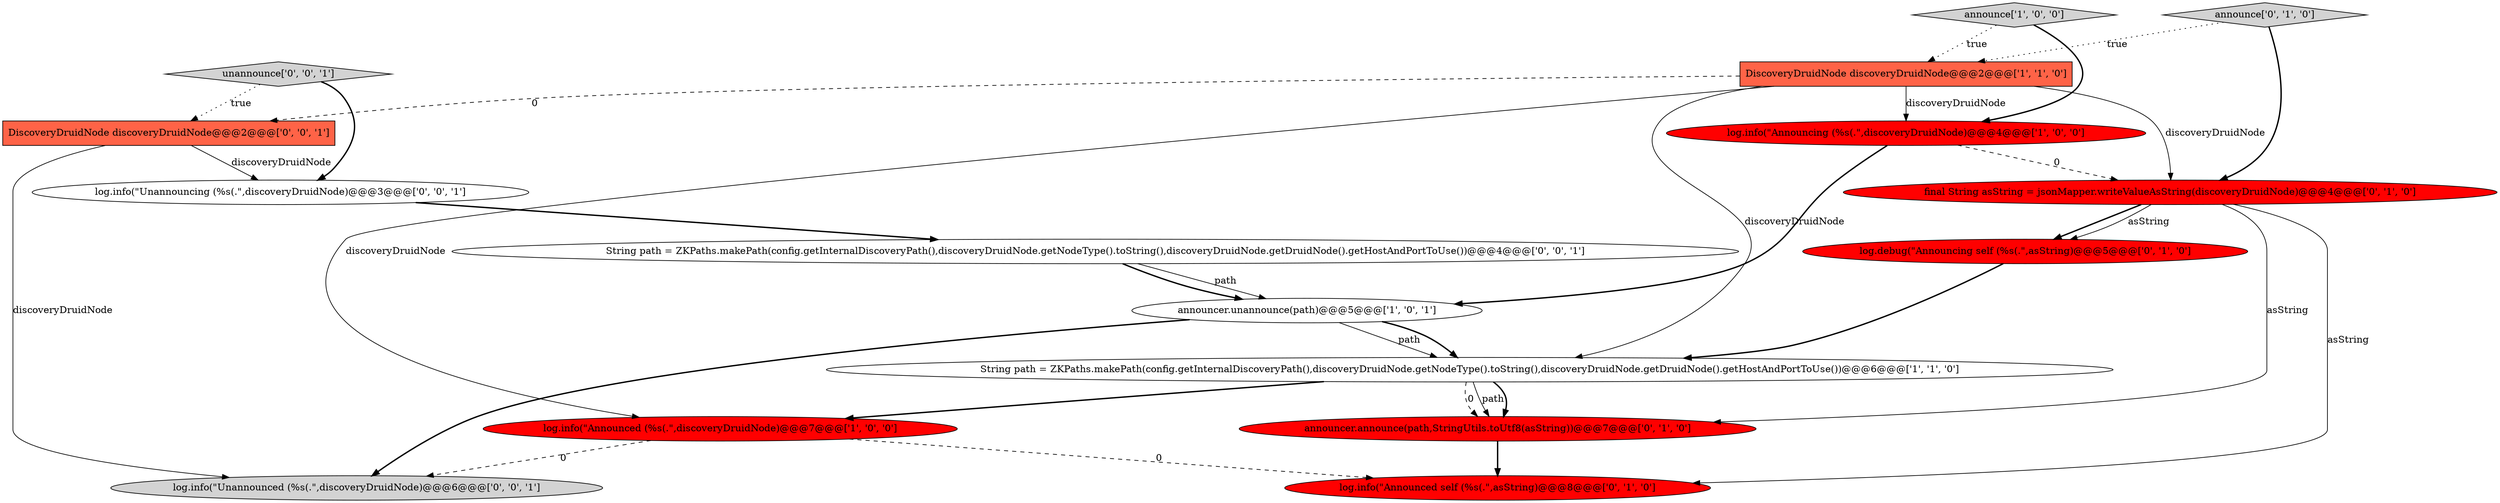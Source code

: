 digraph {
2 [style = filled, label = "announcer.unannounce(path)@@@5@@@['1', '0', '1']", fillcolor = white, shape = ellipse image = "AAA0AAABBB1BBB"];
5 [style = filled, label = "String path = ZKPaths.makePath(config.getInternalDiscoveryPath(),discoveryDruidNode.getNodeType().toString(),discoveryDruidNode.getDruidNode().getHostAndPortToUse())@@@6@@@['1', '1', '0']", fillcolor = white, shape = ellipse image = "AAA0AAABBB1BBB"];
9 [style = filled, label = "announcer.announce(path,StringUtils.toUtf8(asString))@@@7@@@['0', '1', '0']", fillcolor = red, shape = ellipse image = "AAA1AAABBB2BBB"];
15 [style = filled, label = "DiscoveryDruidNode discoveryDruidNode@@@2@@@['0', '0', '1']", fillcolor = tomato, shape = box image = "AAA0AAABBB3BBB"];
4 [style = filled, label = "announce['1', '0', '0']", fillcolor = lightgray, shape = diamond image = "AAA0AAABBB1BBB"];
7 [style = filled, label = "log.debug(\"Announcing self (%s(.\",asString)@@@5@@@['0', '1', '0']", fillcolor = red, shape = ellipse image = "AAA1AAABBB2BBB"];
14 [style = filled, label = "log.info(\"Unannounced (%s(.\",discoveryDruidNode)@@@6@@@['0', '0', '1']", fillcolor = lightgray, shape = ellipse image = "AAA0AAABBB3BBB"];
11 [style = filled, label = "unannounce['0', '0', '1']", fillcolor = lightgray, shape = diamond image = "AAA0AAABBB3BBB"];
12 [style = filled, label = "String path = ZKPaths.makePath(config.getInternalDiscoveryPath(),discoveryDruidNode.getNodeType().toString(),discoveryDruidNode.getDruidNode().getHostAndPortToUse())@@@4@@@['0', '0', '1']", fillcolor = white, shape = ellipse image = "AAA0AAABBB3BBB"];
3 [style = filled, label = "log.info(\"Announced (%s(.\",discoveryDruidNode)@@@7@@@['1', '0', '0']", fillcolor = red, shape = ellipse image = "AAA1AAABBB1BBB"];
10 [style = filled, label = "final String asString = jsonMapper.writeValueAsString(discoveryDruidNode)@@@4@@@['0', '1', '0']", fillcolor = red, shape = ellipse image = "AAA1AAABBB2BBB"];
8 [style = filled, label = "announce['0', '1', '0']", fillcolor = lightgray, shape = diamond image = "AAA0AAABBB2BBB"];
0 [style = filled, label = "DiscoveryDruidNode discoveryDruidNode@@@2@@@['1', '1', '0']", fillcolor = tomato, shape = box image = "AAA0AAABBB1BBB"];
6 [style = filled, label = "log.info(\"Announced self (%s(.\",asString)@@@8@@@['0', '1', '0']", fillcolor = red, shape = ellipse image = "AAA1AAABBB2BBB"];
13 [style = filled, label = "log.info(\"Unannouncing (%s(.\",discoveryDruidNode)@@@3@@@['0', '0', '1']", fillcolor = white, shape = ellipse image = "AAA0AAABBB3BBB"];
1 [style = filled, label = "log.info(\"Announcing (%s(.\",discoveryDruidNode)@@@4@@@['1', '0', '0']", fillcolor = red, shape = ellipse image = "AAA1AAABBB1BBB"];
5->3 [style = bold, label=""];
8->10 [style = bold, label=""];
10->6 [style = solid, label="asString"];
3->6 [style = dashed, label="0"];
5->9 [style = solid, label="path"];
10->9 [style = solid, label="asString"];
5->9 [style = bold, label=""];
12->2 [style = solid, label="path"];
15->14 [style = solid, label="discoveryDruidNode"];
4->0 [style = dotted, label="true"];
0->10 [style = solid, label="discoveryDruidNode"];
0->15 [style = dashed, label="0"];
5->9 [style = dashed, label="0"];
1->10 [style = dashed, label="0"];
10->7 [style = bold, label=""];
0->3 [style = solid, label="discoveryDruidNode"];
9->6 [style = bold, label=""];
10->7 [style = solid, label="asString"];
12->2 [style = bold, label=""];
7->5 [style = bold, label=""];
13->12 [style = bold, label=""];
2->5 [style = solid, label="path"];
2->14 [style = bold, label=""];
11->13 [style = bold, label=""];
0->1 [style = solid, label="discoveryDruidNode"];
8->0 [style = dotted, label="true"];
1->2 [style = bold, label=""];
4->1 [style = bold, label=""];
3->14 [style = dashed, label="0"];
11->15 [style = dotted, label="true"];
0->5 [style = solid, label="discoveryDruidNode"];
15->13 [style = solid, label="discoveryDruidNode"];
2->5 [style = bold, label=""];
}
